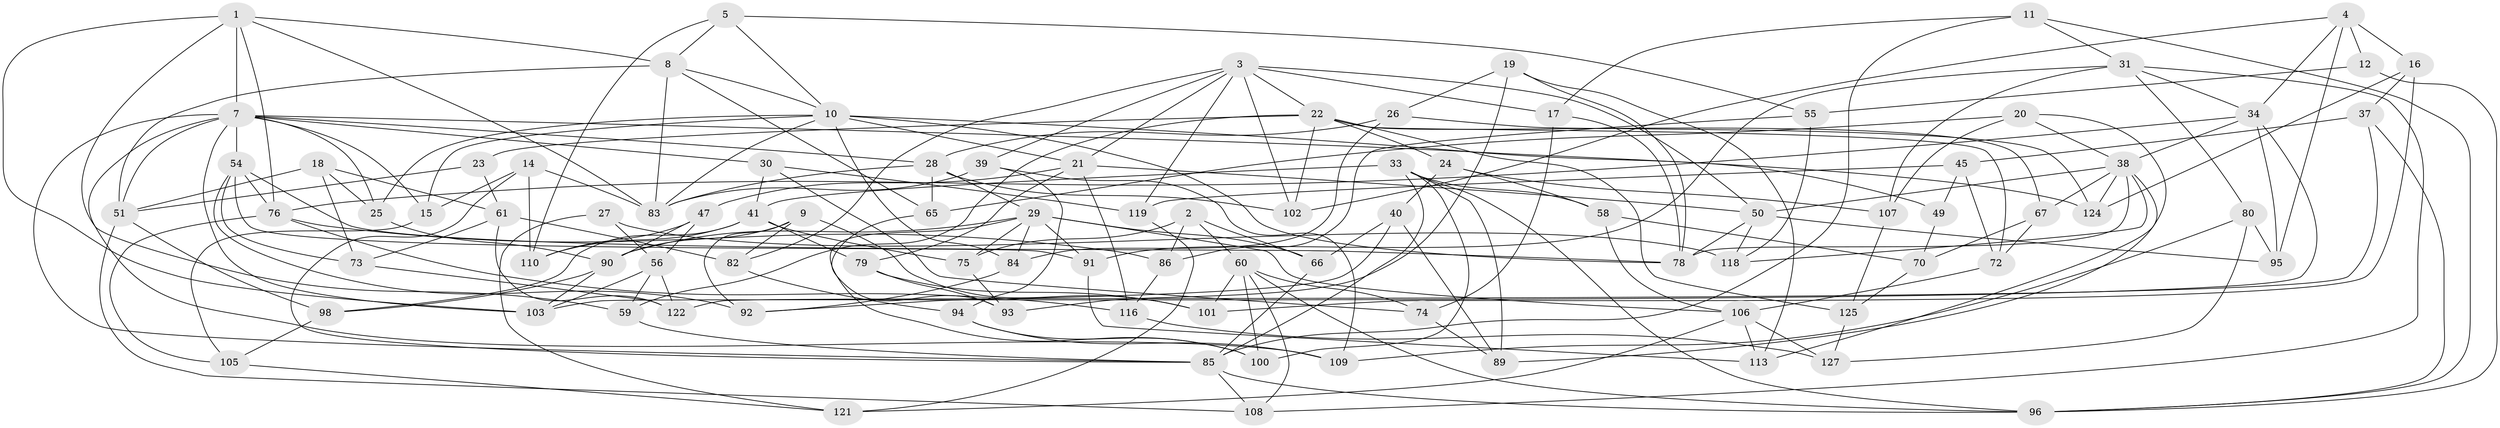 // original degree distribution, {4: 1.0}
// Generated by graph-tools (version 1.1) at 2025/20/03/04/25 18:20:30]
// undirected, 93 vertices, 220 edges
graph export_dot {
graph [start="1"]
  node [color=gray90,style=filled];
  1 [super="+6+114"];
  2;
  3 [super="+42+44"];
  4 [super="+13"];
  5;
  7 [super="+53+35"];
  8 [super="+32"];
  9;
  10 [super="+129+36"];
  11;
  12;
  14;
  15;
  16;
  17;
  18;
  19;
  20;
  21 [super="+132"];
  22 [super="+68+87"];
  23;
  24;
  25;
  26;
  27;
  28 [super="+111"];
  29 [super="+126+69"];
  30;
  31 [super="+131"];
  33 [super="+97"];
  34 [super="+71"];
  37;
  38 [super="+46"];
  39;
  40;
  41 [super="+43"];
  45;
  47;
  49;
  50 [super="+99"];
  51 [super="+57"];
  54 [super="+64"];
  55;
  56 [super="+81"];
  58;
  59;
  60 [super="+88"];
  61 [super="+123"];
  65;
  66;
  67;
  70;
  72;
  73;
  74;
  75;
  76 [super="+77"];
  78 [super="+120"];
  79;
  80;
  82;
  83 [super="+130"];
  84;
  85 [super="+115"];
  86;
  89;
  90 [super="+128"];
  91;
  92;
  93;
  94;
  95;
  96 [super="+104"];
  98;
  100;
  101;
  102;
  103 [super="+117"];
  105;
  106 [super="+112"];
  107;
  108;
  109;
  110;
  113;
  116;
  118;
  119;
  121;
  122;
  124;
  125;
  127;
  1 -- 59;
  1 -- 83;
  1 -- 76;
  1 -- 103 [weight=2];
  1 -- 7 [weight=2];
  1 -- 8;
  2 -- 86;
  2 -- 75;
  2 -- 60;
  2 -- 66;
  3 -- 22;
  3 -- 82;
  3 -- 17;
  3 -- 102;
  3 -- 39;
  3 -- 50;
  3 -- 21;
  3 -- 119;
  4 -- 102;
  4 -- 12 [weight=2];
  4 -- 16;
  4 -- 95;
  4 -- 34;
  5 -- 110;
  5 -- 55;
  5 -- 10;
  5 -- 8;
  7 -- 51;
  7 -- 25;
  7 -- 109;
  7 -- 15;
  7 -- 85;
  7 -- 124;
  7 -- 30;
  7 -- 54;
  7 -- 28;
  7 -- 103;
  8 -- 51;
  8 -- 65;
  8 -- 10;
  8 -- 83;
  9 -- 92;
  9 -- 101;
  9 -- 82;
  9 -- 90;
  10 -- 25;
  10 -- 49 [weight=2];
  10 -- 78;
  10 -- 83;
  10 -- 84;
  10 -- 21;
  10 -- 15;
  11 -- 17;
  11 -- 31;
  11 -- 96;
  11 -- 85;
  12 -- 55;
  12 -- 96;
  14 -- 15;
  14 -- 110;
  14 -- 85;
  14 -- 83;
  15 -- 105;
  16 -- 37;
  16 -- 101;
  16 -- 124;
  17 -- 74;
  17 -- 78;
  18 -- 73;
  18 -- 25;
  18 -- 61;
  18 -- 51;
  19 -- 93;
  19 -- 113;
  19 -- 26;
  19 -- 78;
  20 -- 38;
  20 -- 89;
  20 -- 65;
  20 -- 107;
  21 -- 50;
  21 -- 47;
  21 -- 116;
  21 -- 79;
  22 -- 24;
  22 -- 72;
  22 -- 67;
  22 -- 125;
  22 -- 102;
  22 -- 59;
  22 -- 23;
  23 -- 61 [weight=2];
  23 -- 51;
  24 -- 107;
  24 -- 40;
  24 -- 58;
  25 -- 90;
  26 -- 28;
  26 -- 84;
  26 -- 124;
  27 -- 56 [weight=2];
  27 -- 118;
  27 -- 121;
  28 -- 29;
  28 -- 83;
  28 -- 65;
  28 -- 102;
  29 -- 100;
  29 -- 91;
  29 -- 66;
  29 -- 75;
  29 -- 90;
  29 -- 84;
  29 -- 106;
  30 -- 119;
  30 -- 74;
  30 -- 41;
  31 -- 107;
  31 -- 91;
  31 -- 80;
  31 -- 108;
  31 -- 34;
  33 -- 100;
  33 -- 58;
  33 -- 89;
  33 -- 96;
  33 -- 85;
  33 -- 41;
  34 -- 103;
  34 -- 38;
  34 -- 76;
  34 -- 95;
  37 -- 122;
  37 -- 45;
  37 -- 96;
  38 -- 118;
  38 -- 113;
  38 -- 50;
  38 -- 67;
  38 -- 124;
  38 -- 78;
  39 -- 109;
  39 -- 94;
  39 -- 83;
  40 -- 89;
  40 -- 92;
  40 -- 66;
  41 -- 79;
  41 -- 110;
  41 -- 98;
  41 -- 75;
  45 -- 72;
  45 -- 119;
  45 -- 49;
  47 -- 56;
  47 -- 110;
  47 -- 90;
  49 -- 70;
  50 -- 118;
  50 -- 95;
  50 -- 78;
  51 -- 108;
  51 -- 98;
  54 -- 78;
  54 -- 91;
  54 -- 92;
  54 -- 73;
  54 -- 76;
  55 -- 86;
  55 -- 118;
  56 -- 59;
  56 -- 122;
  56 -- 103;
  58 -- 70;
  58 -- 106;
  59 -- 85;
  60 -- 100;
  60 -- 74;
  60 -- 96;
  60 -- 108;
  60 -- 101;
  61 -- 82;
  61 -- 122;
  61 -- 73;
  65 -- 93;
  66 -- 85;
  67 -- 72;
  67 -- 70;
  70 -- 125;
  72 -- 106;
  73 -- 122;
  74 -- 89;
  75 -- 93;
  76 -- 116;
  76 -- 105;
  76 -- 86;
  79 -- 101;
  79 -- 93;
  80 -- 95;
  80 -- 127;
  80 -- 109;
  82 -- 94;
  84 -- 92;
  85 -- 96;
  85 -- 108;
  86 -- 116;
  90 -- 98;
  90 -- 103;
  91 -- 113;
  94 -- 109;
  94 -- 100;
  98 -- 105;
  105 -- 121;
  106 -- 127;
  106 -- 121;
  106 -- 113;
  107 -- 125;
  116 -- 127;
  119 -- 121;
  125 -- 127;
}
